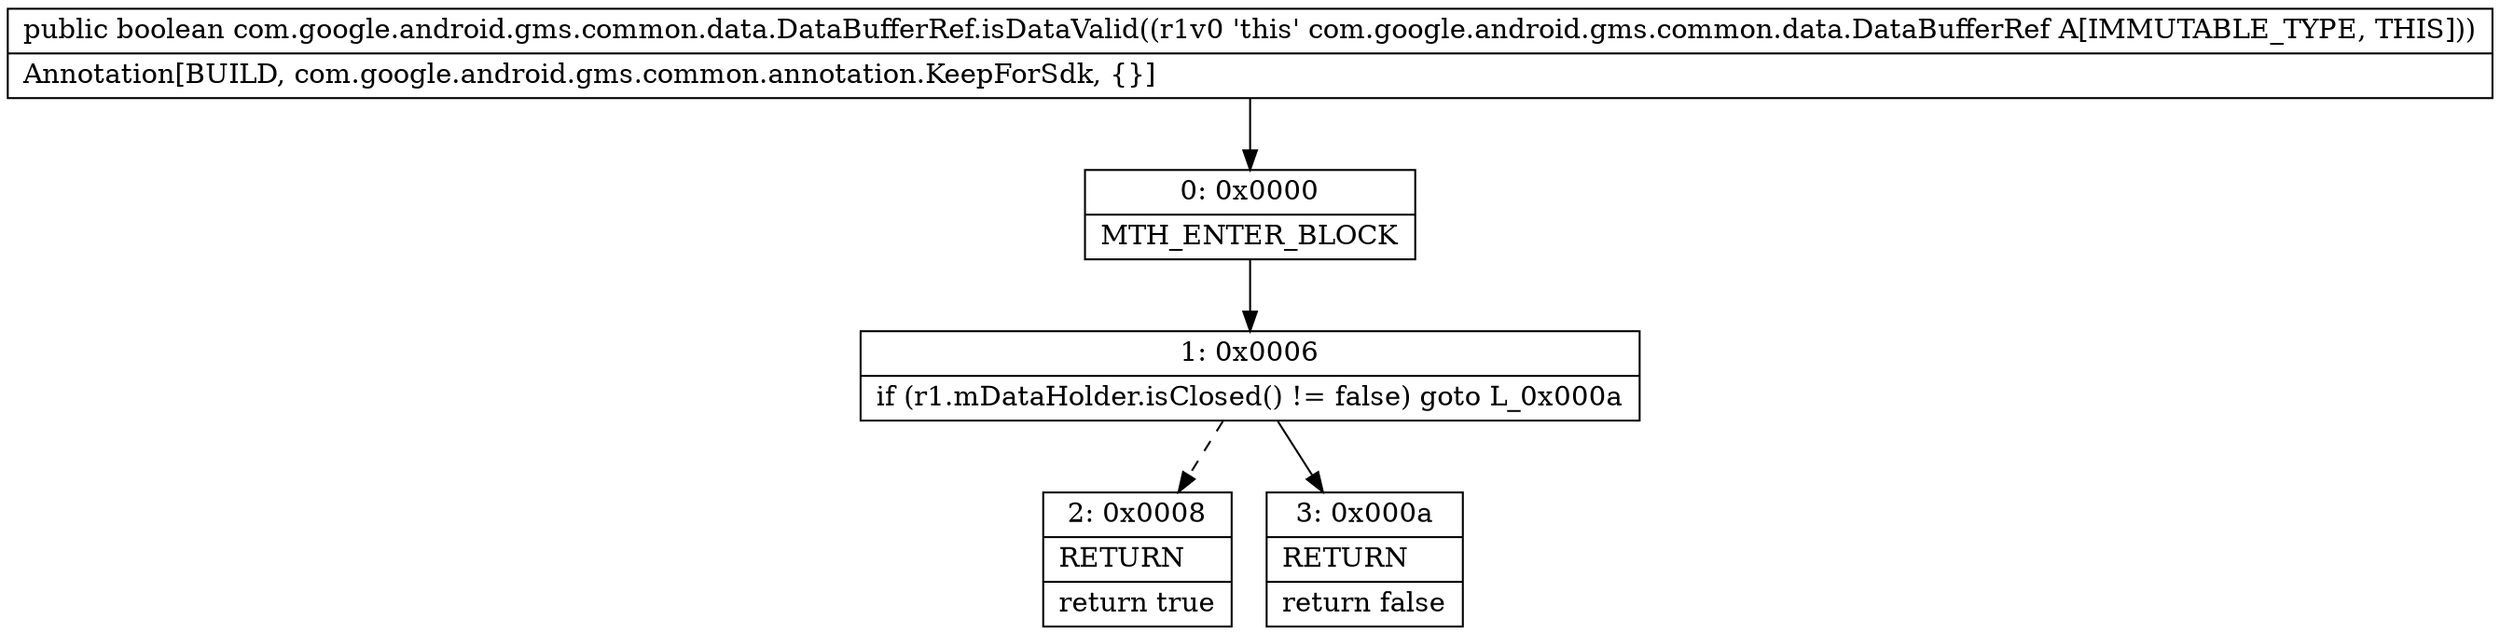 digraph "CFG forcom.google.android.gms.common.data.DataBufferRef.isDataValid()Z" {
Node_0 [shape=record,label="{0\:\ 0x0000|MTH_ENTER_BLOCK\l}"];
Node_1 [shape=record,label="{1\:\ 0x0006|if (r1.mDataHolder.isClosed() != false) goto L_0x000a\l}"];
Node_2 [shape=record,label="{2\:\ 0x0008|RETURN\l|return true\l}"];
Node_3 [shape=record,label="{3\:\ 0x000a|RETURN\l|return false\l}"];
MethodNode[shape=record,label="{public boolean com.google.android.gms.common.data.DataBufferRef.isDataValid((r1v0 'this' com.google.android.gms.common.data.DataBufferRef A[IMMUTABLE_TYPE, THIS]))  | Annotation[BUILD, com.google.android.gms.common.annotation.KeepForSdk, \{\}]\l}"];
MethodNode -> Node_0;
Node_0 -> Node_1;
Node_1 -> Node_2[style=dashed];
Node_1 -> Node_3;
}

